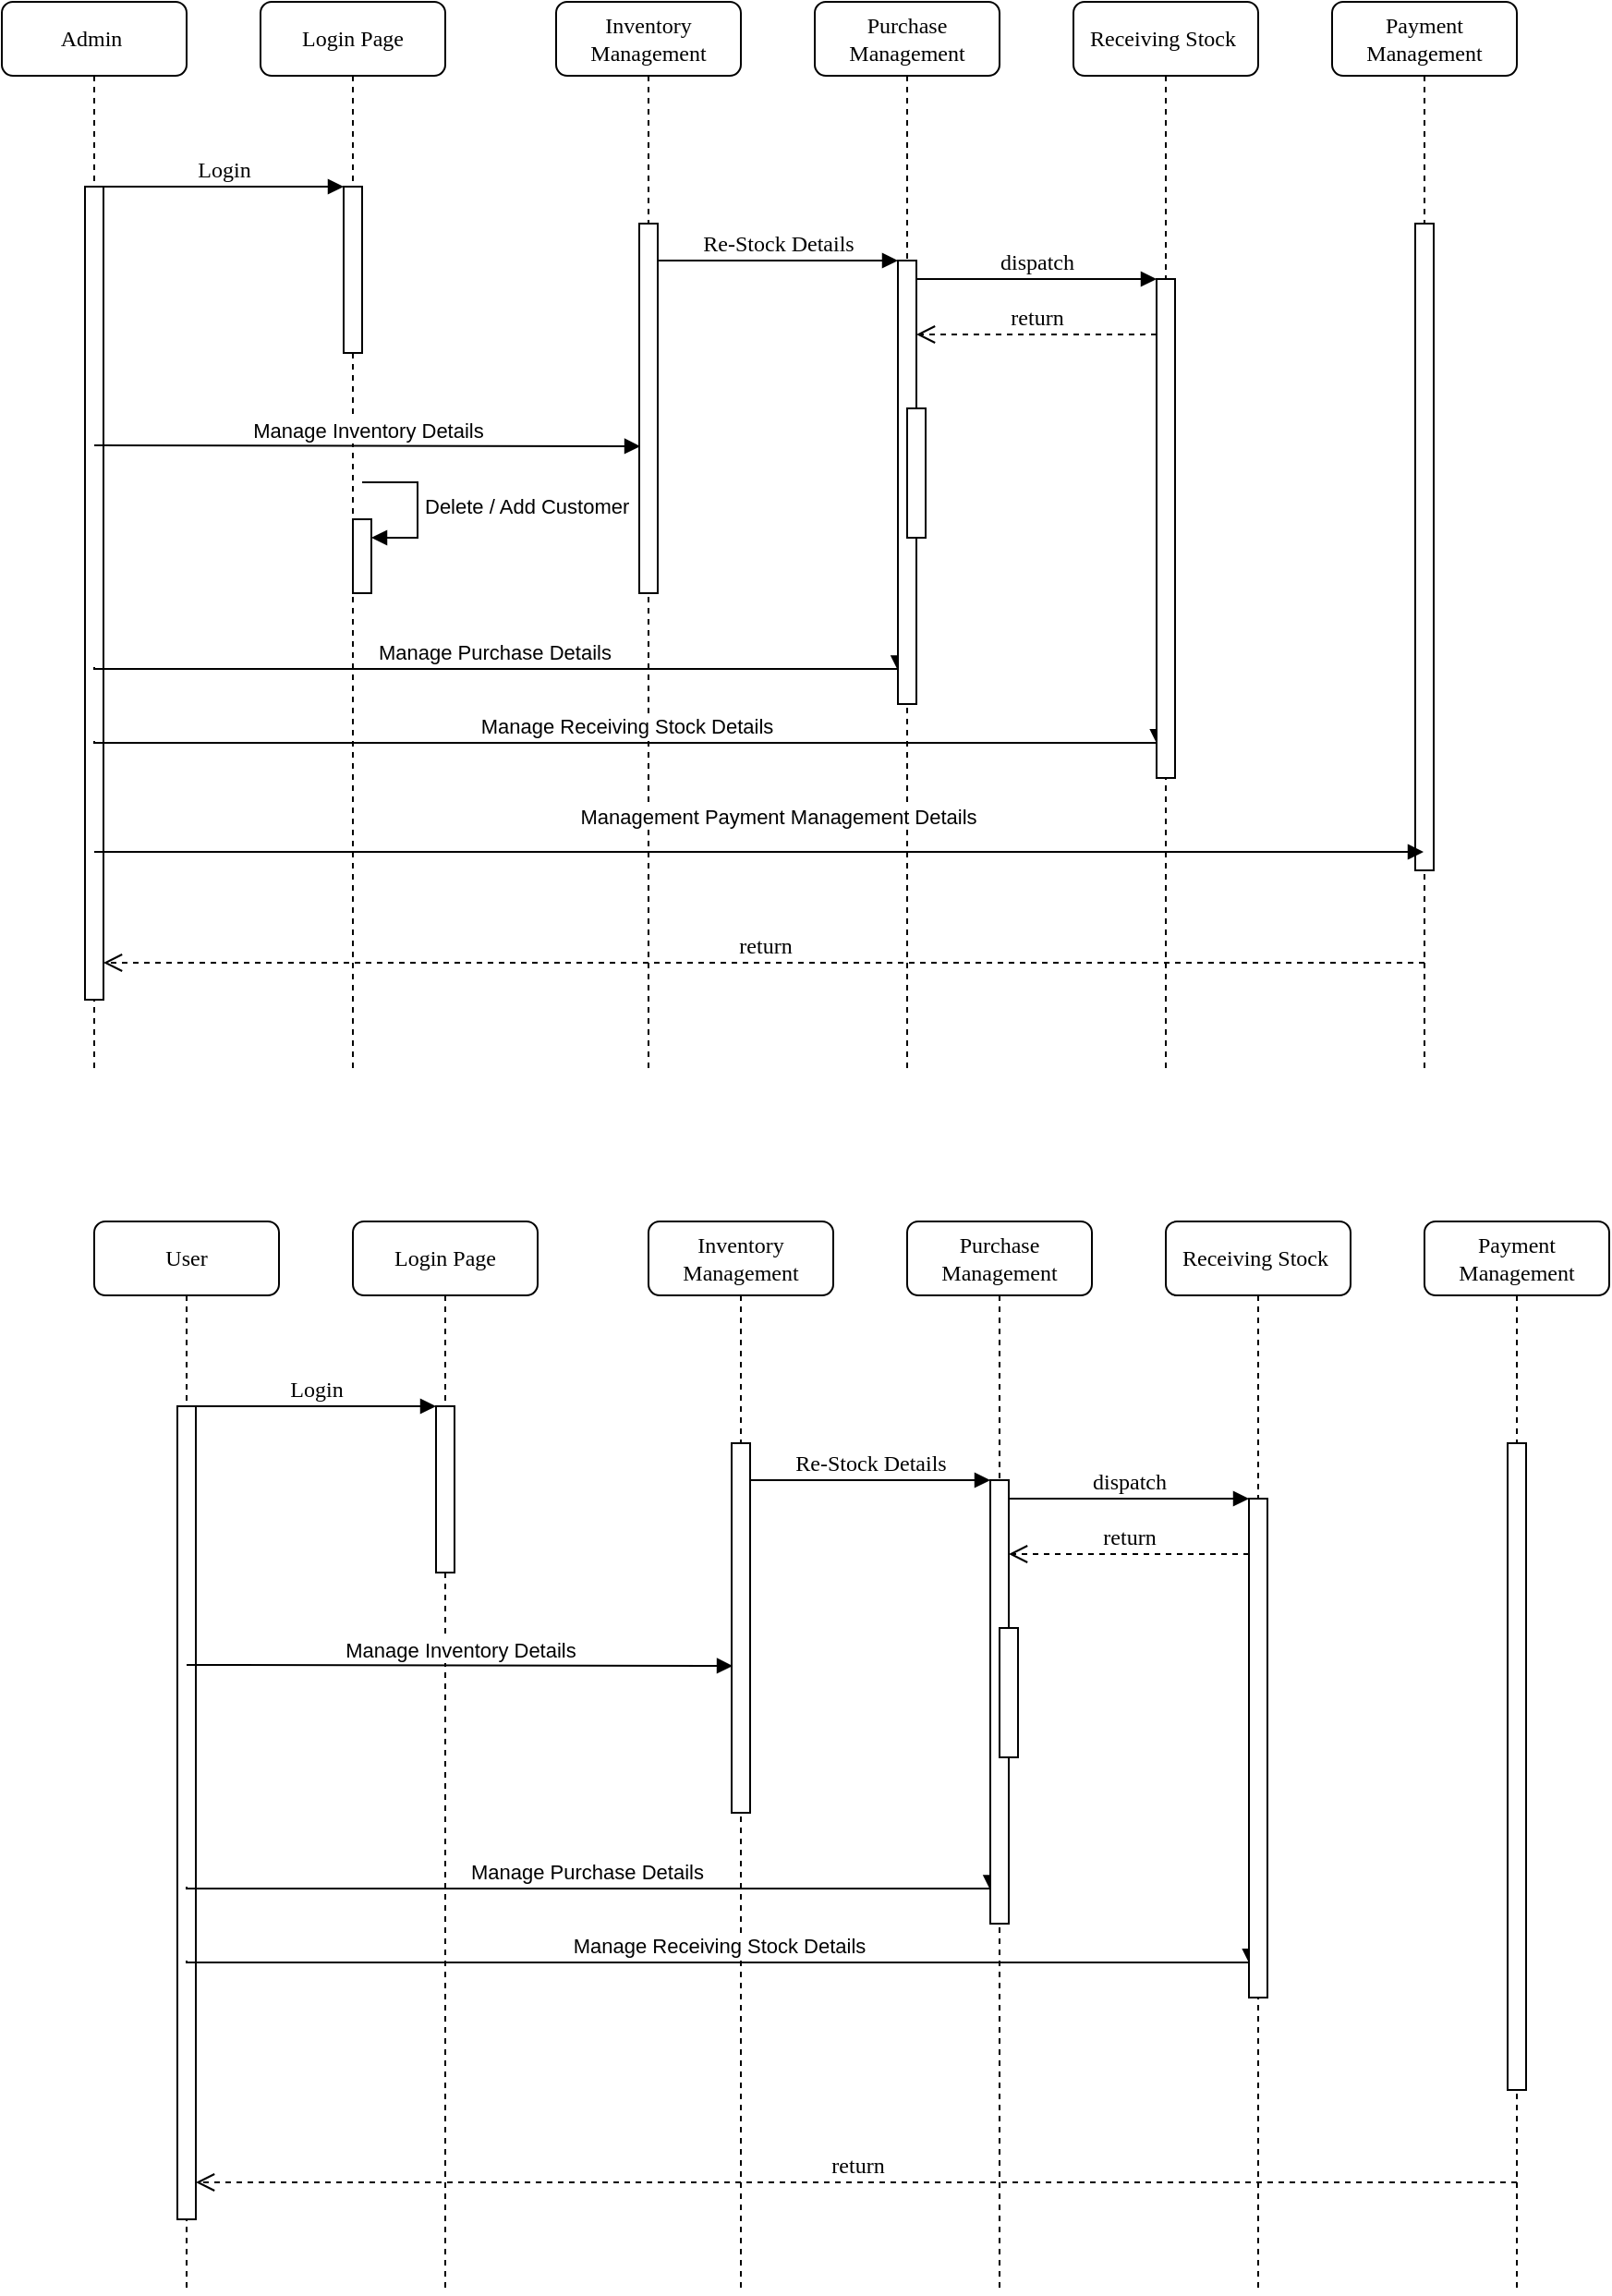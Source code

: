 <mxfile version="21.0.10" type="device"><diagram name="Page-1" id="13e1069c-82ec-6db2-03f1-153e76fe0fe0"><mxGraphModel dx="1050" dy="587" grid="1" gridSize="10" guides="1" tooltips="1" connect="1" arrows="1" fold="1" page="1" pageScale="1" pageWidth="1100" pageHeight="850" background="none" math="0" shadow="0"><root><mxCell id="0"/><mxCell id="1" parent="0"/><mxCell id="7baba1c4bc27f4b0-2" value="Login Page" style="shape=umlLifeline;perimeter=lifelinePerimeter;whiteSpace=wrap;html=1;container=1;collapsible=0;recursiveResize=0;outlineConnect=0;rounded=1;shadow=0;comic=0;labelBackgroundColor=none;strokeWidth=1;fontFamily=Verdana;fontSize=12;align=center;" parent="1" vertex="1"><mxGeometry x="240" y="80" width="100" height="580" as="geometry"/></mxCell><mxCell id="7baba1c4bc27f4b0-10" value="" style="html=1;points=[];perimeter=orthogonalPerimeter;rounded=0;shadow=0;comic=0;labelBackgroundColor=none;strokeWidth=1;fontFamily=Verdana;fontSize=12;align=center;" parent="7baba1c4bc27f4b0-2" vertex="1"><mxGeometry x="45" y="100" width="10" height="90" as="geometry"/></mxCell><mxCell id="_hW-6wgdwSV0EhkRkXRN-6" value="" style="html=1;points=[];perimeter=orthogonalPerimeter;outlineConnect=0;targetShapes=umlLifeline;portConstraint=eastwest;newEdgeStyle={&quot;edgeStyle&quot;:&quot;elbowEdgeStyle&quot;,&quot;elbow&quot;:&quot;vertical&quot;,&quot;curved&quot;:0,&quot;rounded&quot;:0};" parent="7baba1c4bc27f4b0-2" vertex="1"><mxGeometry x="50" y="280" width="10" height="40" as="geometry"/></mxCell><mxCell id="_hW-6wgdwSV0EhkRkXRN-7" value="Delete / Add Customer" style="html=1;align=left;spacingLeft=2;endArrow=block;rounded=0;edgeStyle=orthogonalEdgeStyle;curved=0;rounded=0;" parent="7baba1c4bc27f4b0-2" target="_hW-6wgdwSV0EhkRkXRN-6" edge="1"><mxGeometry relative="1" as="geometry"><mxPoint x="55" y="260" as="sourcePoint"/><Array as="points"><mxPoint x="85" y="290"/></Array></mxGeometry></mxCell><mxCell id="7baba1c4bc27f4b0-3" value="Inventory Management" style="shape=umlLifeline;perimeter=lifelinePerimeter;whiteSpace=wrap;html=1;container=1;collapsible=0;recursiveResize=0;outlineConnect=0;rounded=1;shadow=0;comic=0;labelBackgroundColor=none;strokeWidth=1;fontFamily=Verdana;fontSize=12;align=center;" parent="1" vertex="1"><mxGeometry x="400" y="80" width="100" height="580" as="geometry"/></mxCell><mxCell id="7baba1c4bc27f4b0-13" value="" style="html=1;points=[];perimeter=orthogonalPerimeter;rounded=0;shadow=0;comic=0;labelBackgroundColor=none;strokeWidth=1;fontFamily=Verdana;fontSize=12;align=center;" parent="7baba1c4bc27f4b0-3" vertex="1"><mxGeometry x="45" y="120" width="10" height="200" as="geometry"/></mxCell><mxCell id="7baba1c4bc27f4b0-4" value="Purchase Management" style="shape=umlLifeline;perimeter=lifelinePerimeter;whiteSpace=wrap;html=1;container=1;collapsible=0;recursiveResize=0;outlineConnect=0;rounded=1;shadow=0;comic=0;labelBackgroundColor=none;strokeWidth=1;fontFamily=Verdana;fontSize=12;align=center;" parent="1" vertex="1"><mxGeometry x="540" y="80" width="100" height="580" as="geometry"/></mxCell><mxCell id="7baba1c4bc27f4b0-5" value="Receiving Stock&amp;nbsp;" style="shape=umlLifeline;perimeter=lifelinePerimeter;whiteSpace=wrap;html=1;container=1;collapsible=0;recursiveResize=0;outlineConnect=0;rounded=1;shadow=0;comic=0;labelBackgroundColor=none;strokeWidth=1;fontFamily=Verdana;fontSize=12;align=center;" parent="1" vertex="1"><mxGeometry x="680" y="80" width="100" height="580" as="geometry"/></mxCell><mxCell id="7baba1c4bc27f4b0-6" value="Payment Management" style="shape=umlLifeline;perimeter=lifelinePerimeter;whiteSpace=wrap;html=1;container=1;collapsible=0;recursiveResize=0;outlineConnect=0;rounded=1;shadow=0;comic=0;labelBackgroundColor=none;strokeWidth=1;fontFamily=Verdana;fontSize=12;align=center;" parent="1" vertex="1"><mxGeometry x="820" y="80" width="100" height="580" as="geometry"/></mxCell><mxCell id="_hW-6wgdwSV0EhkRkXRN-4" value="" style="html=1;points=[];perimeter=orthogonalPerimeter;rounded=0;shadow=0;comic=0;labelBackgroundColor=none;strokeWidth=1;fontFamily=Verdana;fontSize=12;align=center;" parent="7baba1c4bc27f4b0-6" vertex="1"><mxGeometry x="45" y="120" width="10" height="350" as="geometry"/></mxCell><mxCell id="7baba1c4bc27f4b0-8" value="Admin&amp;nbsp;" style="shape=umlLifeline;perimeter=lifelinePerimeter;whiteSpace=wrap;html=1;container=1;collapsible=0;recursiveResize=0;outlineConnect=0;rounded=1;shadow=0;comic=0;labelBackgroundColor=none;strokeWidth=1;fontFamily=Verdana;fontSize=12;align=center;" parent="1" vertex="1"><mxGeometry x="100" y="80" width="100" height="580" as="geometry"/></mxCell><mxCell id="7baba1c4bc27f4b0-9" value="" style="html=1;points=[];perimeter=orthogonalPerimeter;rounded=0;shadow=0;comic=0;labelBackgroundColor=none;strokeWidth=1;fontFamily=Verdana;fontSize=12;align=center;" parent="7baba1c4bc27f4b0-8" vertex="1"><mxGeometry x="45" y="100" width="10" height="440" as="geometry"/></mxCell><mxCell id="_hW-6wgdwSV0EhkRkXRN-1" value="Manage Inventory Details" style="html=1;verticalAlign=bottom;endArrow=block;edgeStyle=elbowEdgeStyle;elbow=vertical;curved=0;rounded=0;entryX=0.052;entryY=0.605;entryDx=0;entryDy=0;entryPerimeter=0;" parent="7baba1c4bc27f4b0-8" target="7baba1c4bc27f4b0-13" edge="1"><mxGeometry width="80" relative="1" as="geometry"><mxPoint x="50" y="240" as="sourcePoint"/><mxPoint x="340" y="240" as="targetPoint"/></mxGeometry></mxCell><mxCell id="_hW-6wgdwSV0EhkRkXRN-2" value="Manage Purchase Details&amp;nbsp;" style="html=1;verticalAlign=bottom;endArrow=block;edgeStyle=elbowEdgeStyle;elbow=vertical;curved=0;rounded=0;entryX=0.02;entryY=0.926;entryDx=0;entryDy=0;entryPerimeter=0;" parent="7baba1c4bc27f4b0-8" target="7baba1c4bc27f4b0-16" edge="1"><mxGeometry width="80" relative="1" as="geometry"><mxPoint x="50" y="360" as="sourcePoint"/><mxPoint x="130" y="360" as="targetPoint"/></mxGeometry></mxCell><mxCell id="_hW-6wgdwSV0EhkRkXRN-3" value="Manage Receiving Stock Details" style="html=1;verticalAlign=bottom;endArrow=block;edgeStyle=elbowEdgeStyle;elbow=vertical;curved=0;rounded=0;entryX=0.047;entryY=0.934;entryDx=0;entryDy=0;entryPerimeter=0;" parent="7baba1c4bc27f4b0-8" target="7baba1c4bc27f4b0-19" edge="1"><mxGeometry width="80" relative="1" as="geometry"><mxPoint x="50" y="400" as="sourcePoint"/><mxPoint x="130" y="400" as="targetPoint"/></mxGeometry></mxCell><mxCell id="_hW-6wgdwSV0EhkRkXRN-5" value="Management Payment Management Details" style="html=1;verticalAlign=bottom;endArrow=block;edgeStyle=elbowEdgeStyle;elbow=vertical;curved=0;rounded=0;" parent="7baba1c4bc27f4b0-8" target="7baba1c4bc27f4b0-6" edge="1"><mxGeometry x="0.029" y="10" width="80" relative="1" as="geometry"><mxPoint x="50" y="460" as="sourcePoint"/><mxPoint x="130" y="460" as="targetPoint"/><mxPoint as="offset"/></mxGeometry></mxCell><mxCell id="7baba1c4bc27f4b0-16" value="" style="html=1;points=[];perimeter=orthogonalPerimeter;rounded=0;shadow=0;comic=0;labelBackgroundColor=none;strokeWidth=1;fontFamily=Verdana;fontSize=12;align=center;" parent="1" vertex="1"><mxGeometry x="585" y="220" width="10" height="240" as="geometry"/></mxCell><mxCell id="7baba1c4bc27f4b0-17" value="Re-Stock Details" style="html=1;verticalAlign=bottom;endArrow=block;labelBackgroundColor=none;fontFamily=Verdana;fontSize=12;edgeStyle=elbowEdgeStyle;elbow=vertical;" parent="1" source="7baba1c4bc27f4b0-13" target="7baba1c4bc27f4b0-16" edge="1"><mxGeometry relative="1" as="geometry"><mxPoint x="510" y="220" as="sourcePoint"/><Array as="points"><mxPoint x="460" y="220"/></Array></mxGeometry></mxCell><mxCell id="7baba1c4bc27f4b0-19" value="" style="html=1;points=[];perimeter=orthogonalPerimeter;rounded=0;shadow=0;comic=0;labelBackgroundColor=none;strokeWidth=1;fontFamily=Verdana;fontSize=12;align=center;" parent="1" vertex="1"><mxGeometry x="725" y="230" width="10" height="270" as="geometry"/></mxCell><mxCell id="7baba1c4bc27f4b0-20" value="dispatch" style="html=1;verticalAlign=bottom;endArrow=block;entryX=0;entryY=0;labelBackgroundColor=none;fontFamily=Verdana;fontSize=12;edgeStyle=elbowEdgeStyle;elbow=vertical;" parent="1" source="7baba1c4bc27f4b0-16" target="7baba1c4bc27f4b0-19" edge="1"><mxGeometry relative="1" as="geometry"><mxPoint x="650" y="230" as="sourcePoint"/></mxGeometry></mxCell><mxCell id="7baba1c4bc27f4b0-21" value="return" style="html=1;verticalAlign=bottom;endArrow=open;dashed=1;endSize=8;labelBackgroundColor=none;fontFamily=Verdana;fontSize=12;edgeStyle=elbowEdgeStyle;elbow=vertical;" parent="1" source="7baba1c4bc27f4b0-19" target="7baba1c4bc27f4b0-16" edge="1"><mxGeometry relative="1" as="geometry"><mxPoint x="650" y="306" as="targetPoint"/><Array as="points"><mxPoint x="670" y="260"/><mxPoint x="700" y="260"/></Array></mxGeometry></mxCell><mxCell id="7baba1c4bc27f4b0-30" value="return" style="html=1;verticalAlign=bottom;endArrow=open;dashed=1;endSize=8;labelBackgroundColor=none;fontFamily=Verdana;fontSize=12;edgeStyle=elbowEdgeStyle;elbow=vertical;" parent="1" target="7baba1c4bc27f4b0-9" edge="1"><mxGeometry relative="1" as="geometry"><mxPoint x="800" y="626" as="targetPoint"/><Array as="points"><mxPoint x="570" y="600"/></Array><mxPoint x="870" y="600" as="sourcePoint"/></mxGeometry></mxCell><mxCell id="7baba1c4bc27f4b0-11" value="Login" style="html=1;verticalAlign=bottom;endArrow=block;entryX=0;entryY=0;labelBackgroundColor=none;fontFamily=Verdana;fontSize=12;edgeStyle=elbowEdgeStyle;elbow=vertical;" parent="1" source="7baba1c4bc27f4b0-9" target="7baba1c4bc27f4b0-10" edge="1"><mxGeometry relative="1" as="geometry"><mxPoint x="220" y="190" as="sourcePoint"/></mxGeometry></mxCell><mxCell id="7baba1c4bc27f4b0-34" value="" style="html=1;points=[];perimeter=orthogonalPerimeter;rounded=0;shadow=0;comic=0;labelBackgroundColor=none;strokeWidth=1;fontFamily=Verdana;fontSize=12;align=center;" parent="1" vertex="1"><mxGeometry x="590" y="300" width="10" height="70" as="geometry"/></mxCell><mxCell id="jU8_QtNVI6gSLQtTFhQh-1" value="Login Page" style="shape=umlLifeline;perimeter=lifelinePerimeter;whiteSpace=wrap;html=1;container=1;collapsible=0;recursiveResize=0;outlineConnect=0;rounded=1;shadow=0;comic=0;labelBackgroundColor=none;strokeWidth=1;fontFamily=Verdana;fontSize=12;align=center;" vertex="1" parent="1"><mxGeometry x="290" y="740" width="100" height="580" as="geometry"/></mxCell><mxCell id="jU8_QtNVI6gSLQtTFhQh-2" value="" style="html=1;points=[];perimeter=orthogonalPerimeter;rounded=0;shadow=0;comic=0;labelBackgroundColor=none;strokeWidth=1;fontFamily=Verdana;fontSize=12;align=center;" vertex="1" parent="jU8_QtNVI6gSLQtTFhQh-1"><mxGeometry x="45" y="100" width="10" height="90" as="geometry"/></mxCell><mxCell id="jU8_QtNVI6gSLQtTFhQh-5" value="Inventory Management" style="shape=umlLifeline;perimeter=lifelinePerimeter;whiteSpace=wrap;html=1;container=1;collapsible=0;recursiveResize=0;outlineConnect=0;rounded=1;shadow=0;comic=0;labelBackgroundColor=none;strokeWidth=1;fontFamily=Verdana;fontSize=12;align=center;" vertex="1" parent="1"><mxGeometry x="450" y="740" width="100" height="580" as="geometry"/></mxCell><mxCell id="jU8_QtNVI6gSLQtTFhQh-6" value="" style="html=1;points=[];perimeter=orthogonalPerimeter;rounded=0;shadow=0;comic=0;labelBackgroundColor=none;strokeWidth=1;fontFamily=Verdana;fontSize=12;align=center;" vertex="1" parent="jU8_QtNVI6gSLQtTFhQh-5"><mxGeometry x="45" y="120" width="10" height="200" as="geometry"/></mxCell><mxCell id="jU8_QtNVI6gSLQtTFhQh-7" value="Purchase Management" style="shape=umlLifeline;perimeter=lifelinePerimeter;whiteSpace=wrap;html=1;container=1;collapsible=0;recursiveResize=0;outlineConnect=0;rounded=1;shadow=0;comic=0;labelBackgroundColor=none;strokeWidth=1;fontFamily=Verdana;fontSize=12;align=center;" vertex="1" parent="1"><mxGeometry x="590" y="740" width="100" height="580" as="geometry"/></mxCell><mxCell id="jU8_QtNVI6gSLQtTFhQh-8" value="Receiving Stock&amp;nbsp;" style="shape=umlLifeline;perimeter=lifelinePerimeter;whiteSpace=wrap;html=1;container=1;collapsible=0;recursiveResize=0;outlineConnect=0;rounded=1;shadow=0;comic=0;labelBackgroundColor=none;strokeWidth=1;fontFamily=Verdana;fontSize=12;align=center;" vertex="1" parent="1"><mxGeometry x="730" y="740" width="100" height="580" as="geometry"/></mxCell><mxCell id="jU8_QtNVI6gSLQtTFhQh-9" value="Payment Management" style="shape=umlLifeline;perimeter=lifelinePerimeter;whiteSpace=wrap;html=1;container=1;collapsible=0;recursiveResize=0;outlineConnect=0;rounded=1;shadow=0;comic=0;labelBackgroundColor=none;strokeWidth=1;fontFamily=Verdana;fontSize=12;align=center;" vertex="1" parent="1"><mxGeometry x="870" y="740" width="100" height="580" as="geometry"/></mxCell><mxCell id="jU8_QtNVI6gSLQtTFhQh-10" value="" style="html=1;points=[];perimeter=orthogonalPerimeter;rounded=0;shadow=0;comic=0;labelBackgroundColor=none;strokeWidth=1;fontFamily=Verdana;fontSize=12;align=center;" vertex="1" parent="jU8_QtNVI6gSLQtTFhQh-9"><mxGeometry x="45" y="120" width="10" height="350" as="geometry"/></mxCell><mxCell id="jU8_QtNVI6gSLQtTFhQh-11" value="User" style="shape=umlLifeline;perimeter=lifelinePerimeter;whiteSpace=wrap;html=1;container=1;collapsible=0;recursiveResize=0;outlineConnect=0;rounded=1;shadow=0;comic=0;labelBackgroundColor=none;strokeWidth=1;fontFamily=Verdana;fontSize=12;align=center;" vertex="1" parent="1"><mxGeometry x="150" y="740" width="100" height="580" as="geometry"/></mxCell><mxCell id="jU8_QtNVI6gSLQtTFhQh-12" value="" style="html=1;points=[];perimeter=orthogonalPerimeter;rounded=0;shadow=0;comic=0;labelBackgroundColor=none;strokeWidth=1;fontFamily=Verdana;fontSize=12;align=center;" vertex="1" parent="jU8_QtNVI6gSLQtTFhQh-11"><mxGeometry x="45" y="100" width="10" height="440" as="geometry"/></mxCell><mxCell id="jU8_QtNVI6gSLQtTFhQh-13" value="Manage Inventory Details" style="html=1;verticalAlign=bottom;endArrow=block;edgeStyle=elbowEdgeStyle;elbow=vertical;curved=0;rounded=0;entryX=0.052;entryY=0.605;entryDx=0;entryDy=0;entryPerimeter=0;" edge="1" parent="jU8_QtNVI6gSLQtTFhQh-11" target="jU8_QtNVI6gSLQtTFhQh-6"><mxGeometry width="80" relative="1" as="geometry"><mxPoint x="50" y="240" as="sourcePoint"/><mxPoint x="340" y="240" as="targetPoint"/></mxGeometry></mxCell><mxCell id="jU8_QtNVI6gSLQtTFhQh-14" value="Manage Purchase Details&amp;nbsp;" style="html=1;verticalAlign=bottom;endArrow=block;edgeStyle=elbowEdgeStyle;elbow=vertical;curved=0;rounded=0;entryX=0.02;entryY=0.926;entryDx=0;entryDy=0;entryPerimeter=0;" edge="1" parent="jU8_QtNVI6gSLQtTFhQh-11" target="jU8_QtNVI6gSLQtTFhQh-17"><mxGeometry width="80" relative="1" as="geometry"><mxPoint x="50" y="360" as="sourcePoint"/><mxPoint x="130" y="360" as="targetPoint"/></mxGeometry></mxCell><mxCell id="jU8_QtNVI6gSLQtTFhQh-15" value="Manage Receiving Stock Details" style="html=1;verticalAlign=bottom;endArrow=block;edgeStyle=elbowEdgeStyle;elbow=vertical;curved=0;rounded=0;entryX=0.047;entryY=0.934;entryDx=0;entryDy=0;entryPerimeter=0;" edge="1" parent="jU8_QtNVI6gSLQtTFhQh-11" target="jU8_QtNVI6gSLQtTFhQh-19"><mxGeometry width="80" relative="1" as="geometry"><mxPoint x="50" y="400" as="sourcePoint"/><mxPoint x="130" y="400" as="targetPoint"/></mxGeometry></mxCell><mxCell id="jU8_QtNVI6gSLQtTFhQh-17" value="" style="html=1;points=[];perimeter=orthogonalPerimeter;rounded=0;shadow=0;comic=0;labelBackgroundColor=none;strokeWidth=1;fontFamily=Verdana;fontSize=12;align=center;" vertex="1" parent="1"><mxGeometry x="635" y="880" width="10" height="240" as="geometry"/></mxCell><mxCell id="jU8_QtNVI6gSLQtTFhQh-18" value="Re-Stock Details" style="html=1;verticalAlign=bottom;endArrow=block;labelBackgroundColor=none;fontFamily=Verdana;fontSize=12;edgeStyle=elbowEdgeStyle;elbow=vertical;" edge="1" parent="1" source="jU8_QtNVI6gSLQtTFhQh-6" target="jU8_QtNVI6gSLQtTFhQh-17"><mxGeometry relative="1" as="geometry"><mxPoint x="560" y="880" as="sourcePoint"/><Array as="points"><mxPoint x="510" y="880"/></Array></mxGeometry></mxCell><mxCell id="jU8_QtNVI6gSLQtTFhQh-19" value="" style="html=1;points=[];perimeter=orthogonalPerimeter;rounded=0;shadow=0;comic=0;labelBackgroundColor=none;strokeWidth=1;fontFamily=Verdana;fontSize=12;align=center;" vertex="1" parent="1"><mxGeometry x="775" y="890" width="10" height="270" as="geometry"/></mxCell><mxCell id="jU8_QtNVI6gSLQtTFhQh-20" value="dispatch" style="html=1;verticalAlign=bottom;endArrow=block;entryX=0;entryY=0;labelBackgroundColor=none;fontFamily=Verdana;fontSize=12;edgeStyle=elbowEdgeStyle;elbow=vertical;" edge="1" parent="1" source="jU8_QtNVI6gSLQtTFhQh-17" target="jU8_QtNVI6gSLQtTFhQh-19"><mxGeometry relative="1" as="geometry"><mxPoint x="700" y="890" as="sourcePoint"/></mxGeometry></mxCell><mxCell id="jU8_QtNVI6gSLQtTFhQh-21" value="return" style="html=1;verticalAlign=bottom;endArrow=open;dashed=1;endSize=8;labelBackgroundColor=none;fontFamily=Verdana;fontSize=12;edgeStyle=elbowEdgeStyle;elbow=vertical;" edge="1" parent="1" source="jU8_QtNVI6gSLQtTFhQh-19" target="jU8_QtNVI6gSLQtTFhQh-17"><mxGeometry relative="1" as="geometry"><mxPoint x="700" y="966" as="targetPoint"/><Array as="points"><mxPoint x="720" y="920"/><mxPoint x="750" y="920"/></Array></mxGeometry></mxCell><mxCell id="jU8_QtNVI6gSLQtTFhQh-22" value="return" style="html=1;verticalAlign=bottom;endArrow=open;dashed=1;endSize=8;labelBackgroundColor=none;fontFamily=Verdana;fontSize=12;edgeStyle=elbowEdgeStyle;elbow=vertical;" edge="1" parent="1" target="jU8_QtNVI6gSLQtTFhQh-12"><mxGeometry relative="1" as="geometry"><mxPoint x="850" y="1286" as="targetPoint"/><Array as="points"><mxPoint x="620" y="1260"/></Array><mxPoint x="920" y="1260" as="sourcePoint"/></mxGeometry></mxCell><mxCell id="jU8_QtNVI6gSLQtTFhQh-23" value="Login" style="html=1;verticalAlign=bottom;endArrow=block;entryX=0;entryY=0;labelBackgroundColor=none;fontFamily=Verdana;fontSize=12;edgeStyle=elbowEdgeStyle;elbow=vertical;" edge="1" parent="1" source="jU8_QtNVI6gSLQtTFhQh-12" target="jU8_QtNVI6gSLQtTFhQh-2"><mxGeometry relative="1" as="geometry"><mxPoint x="270" y="850" as="sourcePoint"/></mxGeometry></mxCell><mxCell id="jU8_QtNVI6gSLQtTFhQh-24" value="" style="html=1;points=[];perimeter=orthogonalPerimeter;rounded=0;shadow=0;comic=0;labelBackgroundColor=none;strokeWidth=1;fontFamily=Verdana;fontSize=12;align=center;" vertex="1" parent="1"><mxGeometry x="640" y="960" width="10" height="70" as="geometry"/></mxCell></root></mxGraphModel></diagram></mxfile>